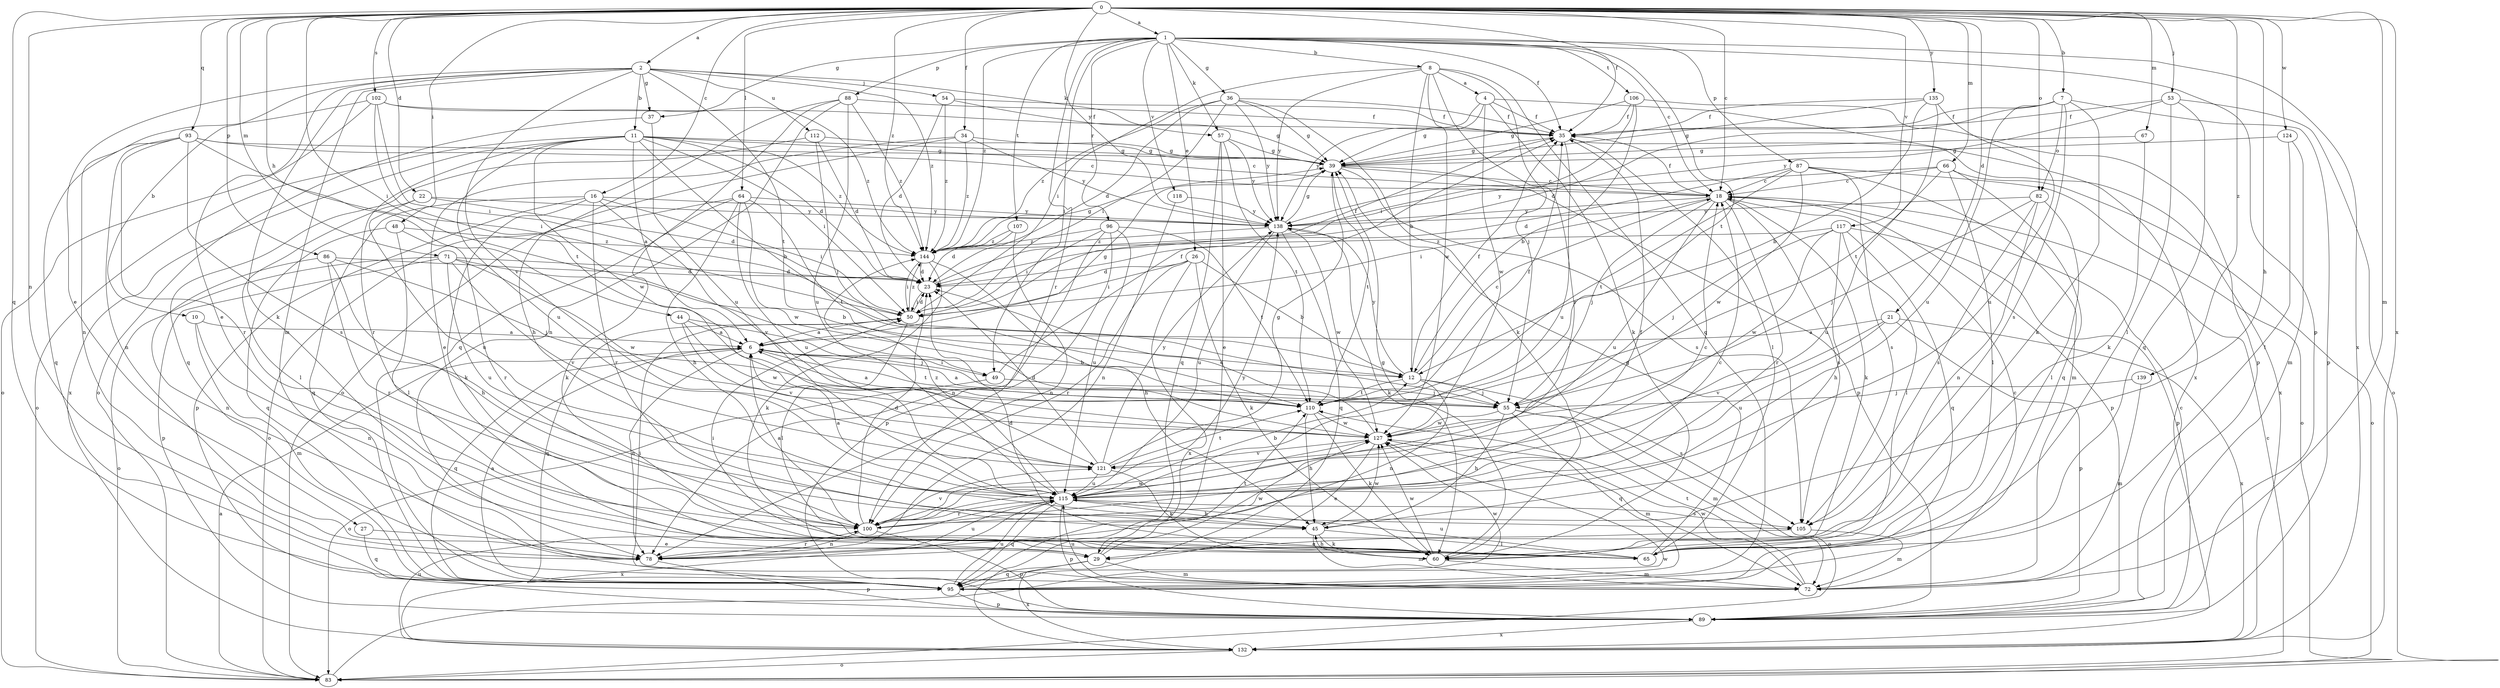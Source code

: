 strict digraph  {
0;
1;
2;
4;
6;
7;
8;
10;
11;
12;
16;
18;
21;
22;
23;
26;
27;
29;
34;
35;
36;
37;
39;
44;
45;
48;
49;
50;
53;
54;
55;
57;
60;
64;
65;
66;
67;
71;
72;
78;
82;
83;
86;
87;
88;
89;
93;
95;
96;
100;
102;
105;
106;
107;
110;
112;
115;
117;
118;
121;
124;
127;
132;
135;
138;
139;
144;
0 -> 1  [label=a];
0 -> 2  [label=a];
0 -> 7  [label=b];
0 -> 16  [label=c];
0 -> 18  [label=c];
0 -> 21  [label=d];
0 -> 22  [label=d];
0 -> 34  [label=f];
0 -> 35  [label=f];
0 -> 44  [label=h];
0 -> 45  [label=h];
0 -> 48  [label=i];
0 -> 49  [label=i];
0 -> 53  [label=j];
0 -> 64  [label=l];
0 -> 66  [label=m];
0 -> 67  [label=m];
0 -> 71  [label=m];
0 -> 72  [label=m];
0 -> 78  [label=n];
0 -> 82  [label=o];
0 -> 86  [label=p];
0 -> 93  [label=q];
0 -> 95  [label=q];
0 -> 102  [label=s];
0 -> 117  [label=v];
0 -> 124  [label=w];
0 -> 132  [label=x];
0 -> 135  [label=y];
0 -> 138  [label=y];
0 -> 139  [label=z];
0 -> 144  [label=z];
1 -> 8  [label=b];
1 -> 18  [label=c];
1 -> 26  [label=e];
1 -> 35  [label=f];
1 -> 36  [label=g];
1 -> 37  [label=g];
1 -> 49  [label=i];
1 -> 57  [label=k];
1 -> 87  [label=p];
1 -> 88  [label=p];
1 -> 89  [label=p];
1 -> 96  [label=r];
1 -> 100  [label=r];
1 -> 106  [label=t];
1 -> 107  [label=t];
1 -> 110  [label=t];
1 -> 118  [label=v];
1 -> 132  [label=x];
1 -> 144  [label=z];
2 -> 10  [label=b];
2 -> 11  [label=b];
2 -> 27  [label=e];
2 -> 29  [label=e];
2 -> 37  [label=g];
2 -> 54  [label=j];
2 -> 57  [label=k];
2 -> 60  [label=k];
2 -> 72  [label=m];
2 -> 110  [label=t];
2 -> 112  [label=u];
2 -> 121  [label=v];
2 -> 144  [label=z];
4 -> 35  [label=f];
4 -> 39  [label=g];
4 -> 60  [label=k];
4 -> 127  [label=w];
4 -> 132  [label=x];
4 -> 138  [label=y];
6 -> 12  [label=b];
6 -> 39  [label=g];
6 -> 49  [label=i];
6 -> 78  [label=n];
6 -> 95  [label=q];
6 -> 110  [label=t];
7 -> 23  [label=d];
7 -> 35  [label=f];
7 -> 60  [label=k];
7 -> 82  [label=o];
7 -> 89  [label=p];
7 -> 105  [label=s];
7 -> 115  [label=u];
8 -> 4  [label=a];
8 -> 12  [label=b];
8 -> 50  [label=i];
8 -> 55  [label=j];
8 -> 95  [label=q];
8 -> 100  [label=r];
8 -> 127  [label=w];
8 -> 138  [label=y];
10 -> 6  [label=a];
10 -> 72  [label=m];
10 -> 78  [label=n];
11 -> 6  [label=a];
11 -> 12  [label=b];
11 -> 18  [label=c];
11 -> 23  [label=d];
11 -> 39  [label=g];
11 -> 50  [label=i];
11 -> 83  [label=o];
11 -> 100  [label=r];
11 -> 115  [label=u];
11 -> 127  [label=w];
11 -> 132  [label=x];
11 -> 144  [label=z];
12 -> 18  [label=c];
12 -> 35  [label=f];
12 -> 55  [label=j];
12 -> 78  [label=n];
12 -> 105  [label=s];
12 -> 110  [label=t];
12 -> 138  [label=y];
16 -> 50  [label=i];
16 -> 60  [label=k];
16 -> 89  [label=p];
16 -> 95  [label=q];
16 -> 100  [label=r];
16 -> 121  [label=v];
16 -> 138  [label=y];
18 -> 35  [label=f];
18 -> 50  [label=i];
18 -> 55  [label=j];
18 -> 60  [label=k];
18 -> 89  [label=p];
18 -> 100  [label=r];
18 -> 105  [label=s];
18 -> 115  [label=u];
18 -> 138  [label=y];
21 -> 6  [label=a];
21 -> 89  [label=p];
21 -> 115  [label=u];
21 -> 121  [label=v];
21 -> 132  [label=x];
22 -> 23  [label=d];
22 -> 65  [label=l];
22 -> 115  [label=u];
22 -> 138  [label=y];
23 -> 35  [label=f];
23 -> 50  [label=i];
26 -> 12  [label=b];
26 -> 23  [label=d];
26 -> 50  [label=i];
26 -> 60  [label=k];
26 -> 100  [label=r];
26 -> 132  [label=x];
27 -> 29  [label=e];
27 -> 95  [label=q];
29 -> 72  [label=m];
29 -> 95  [label=q];
29 -> 110  [label=t];
29 -> 127  [label=w];
29 -> 132  [label=x];
34 -> 29  [label=e];
34 -> 39  [label=g];
34 -> 45  [label=h];
34 -> 138  [label=y];
34 -> 144  [label=z];
35 -> 39  [label=g];
35 -> 65  [label=l];
35 -> 115  [label=u];
35 -> 132  [label=x];
36 -> 23  [label=d];
36 -> 35  [label=f];
36 -> 39  [label=g];
36 -> 50  [label=i];
36 -> 60  [label=k];
36 -> 138  [label=y];
36 -> 144  [label=z];
37 -> 83  [label=o];
37 -> 115  [label=u];
39 -> 18  [label=c];
39 -> 89  [label=p];
39 -> 105  [label=s];
39 -> 110  [label=t];
44 -> 6  [label=a];
44 -> 55  [label=j];
44 -> 121  [label=v];
44 -> 127  [label=w];
45 -> 60  [label=k];
45 -> 65  [label=l];
45 -> 72  [label=m];
45 -> 127  [label=w];
48 -> 65  [label=l];
48 -> 95  [label=q];
48 -> 100  [label=r];
48 -> 144  [label=z];
49 -> 35  [label=f];
49 -> 55  [label=j];
49 -> 83  [label=o];
50 -> 6  [label=a];
50 -> 23  [label=d];
50 -> 65  [label=l];
50 -> 95  [label=q];
50 -> 144  [label=z];
53 -> 35  [label=f];
53 -> 65  [label=l];
53 -> 83  [label=o];
53 -> 95  [label=q];
53 -> 138  [label=y];
54 -> 23  [label=d];
54 -> 35  [label=f];
54 -> 39  [label=g];
54 -> 144  [label=z];
55 -> 6  [label=a];
55 -> 45  [label=h];
55 -> 72  [label=m];
55 -> 83  [label=o];
55 -> 95  [label=q];
55 -> 127  [label=w];
57 -> 29  [label=e];
57 -> 39  [label=g];
57 -> 95  [label=q];
57 -> 110  [label=t];
57 -> 138  [label=y];
60 -> 39  [label=g];
60 -> 45  [label=h];
60 -> 72  [label=m];
60 -> 127  [label=w];
64 -> 45  [label=h];
64 -> 60  [label=k];
64 -> 83  [label=o];
64 -> 110  [label=t];
64 -> 115  [label=u];
64 -> 127  [label=w];
64 -> 138  [label=y];
65 -> 23  [label=d];
65 -> 39  [label=g];
65 -> 50  [label=i];
65 -> 115  [label=u];
66 -> 18  [label=c];
66 -> 65  [label=l];
66 -> 83  [label=o];
66 -> 95  [label=q];
66 -> 115  [label=u];
66 -> 138  [label=y];
67 -> 39  [label=g];
67 -> 60  [label=k];
71 -> 12  [label=b];
71 -> 23  [label=d];
71 -> 83  [label=o];
71 -> 89  [label=p];
71 -> 115  [label=u];
71 -> 121  [label=v];
71 -> 127  [label=w];
72 -> 18  [label=c];
72 -> 110  [label=t];
72 -> 115  [label=u];
72 -> 127  [label=w];
78 -> 89  [label=p];
78 -> 100  [label=r];
78 -> 115  [label=u];
82 -> 55  [label=j];
82 -> 65  [label=l];
82 -> 78  [label=n];
82 -> 105  [label=s];
82 -> 138  [label=y];
83 -> 6  [label=a];
83 -> 18  [label=c];
83 -> 127  [label=w];
86 -> 23  [label=d];
86 -> 45  [label=h];
86 -> 55  [label=j];
86 -> 78  [label=n];
86 -> 100  [label=r];
87 -> 18  [label=c];
87 -> 23  [label=d];
87 -> 72  [label=m];
87 -> 83  [label=o];
87 -> 105  [label=s];
87 -> 110  [label=t];
87 -> 127  [label=w];
88 -> 35  [label=f];
88 -> 78  [label=n];
88 -> 83  [label=o];
88 -> 95  [label=q];
88 -> 115  [label=u];
88 -> 144  [label=z];
89 -> 18  [label=c];
89 -> 132  [label=x];
93 -> 18  [label=c];
93 -> 39  [label=g];
93 -> 50  [label=i];
93 -> 78  [label=n];
93 -> 95  [label=q];
93 -> 100  [label=r];
93 -> 105  [label=s];
95 -> 6  [label=a];
95 -> 50  [label=i];
95 -> 89  [label=p];
95 -> 115  [label=u];
95 -> 127  [label=w];
96 -> 50  [label=i];
96 -> 78  [label=n];
96 -> 89  [label=p];
96 -> 110  [label=t];
96 -> 115  [label=u];
96 -> 144  [label=z];
100 -> 6  [label=a];
100 -> 18  [label=c];
100 -> 23  [label=d];
100 -> 35  [label=f];
100 -> 78  [label=n];
100 -> 89  [label=p];
100 -> 121  [label=v];
100 -> 127  [label=w];
100 -> 138  [label=y];
102 -> 35  [label=f];
102 -> 50  [label=i];
102 -> 78  [label=n];
102 -> 83  [label=o];
102 -> 110  [label=t];
102 -> 144  [label=z];
105 -> 29  [label=e];
105 -> 72  [label=m];
106 -> 12  [label=b];
106 -> 35  [label=f];
106 -> 39  [label=g];
106 -> 50  [label=i];
106 -> 89  [label=p];
107 -> 23  [label=d];
107 -> 78  [label=n];
107 -> 144  [label=z];
110 -> 6  [label=a];
110 -> 35  [label=f];
110 -> 45  [label=h];
110 -> 60  [label=k];
110 -> 127  [label=w];
112 -> 23  [label=d];
112 -> 39  [label=g];
112 -> 55  [label=j];
112 -> 95  [label=q];
115 -> 6  [label=a];
115 -> 12  [label=b];
115 -> 18  [label=c];
115 -> 45  [label=h];
115 -> 89  [label=p];
115 -> 95  [label=q];
115 -> 100  [label=r];
115 -> 105  [label=s];
115 -> 132  [label=x];
115 -> 144  [label=z];
117 -> 45  [label=h];
117 -> 55  [label=j];
117 -> 65  [label=l];
117 -> 89  [label=p];
117 -> 95  [label=q];
117 -> 127  [label=w];
117 -> 144  [label=z];
118 -> 78  [label=n];
118 -> 138  [label=y];
121 -> 23  [label=d];
121 -> 39  [label=g];
121 -> 60  [label=k];
121 -> 110  [label=t];
121 -> 115  [label=u];
121 -> 138  [label=y];
124 -> 39  [label=g];
124 -> 65  [label=l];
124 -> 72  [label=m];
127 -> 23  [label=d];
127 -> 29  [label=e];
127 -> 72  [label=m];
127 -> 121  [label=v];
132 -> 83  [label=o];
132 -> 115  [label=u];
135 -> 12  [label=b];
135 -> 35  [label=f];
135 -> 39  [label=g];
135 -> 110  [label=t];
135 -> 115  [label=u];
138 -> 39  [label=g];
138 -> 60  [label=k];
138 -> 95  [label=q];
138 -> 115  [label=u];
138 -> 127  [label=w];
138 -> 144  [label=z];
139 -> 55  [label=j];
139 -> 72  [label=m];
144 -> 23  [label=d];
144 -> 39  [label=g];
144 -> 45  [label=h];
144 -> 50  [label=i];
144 -> 60  [label=k];
}

